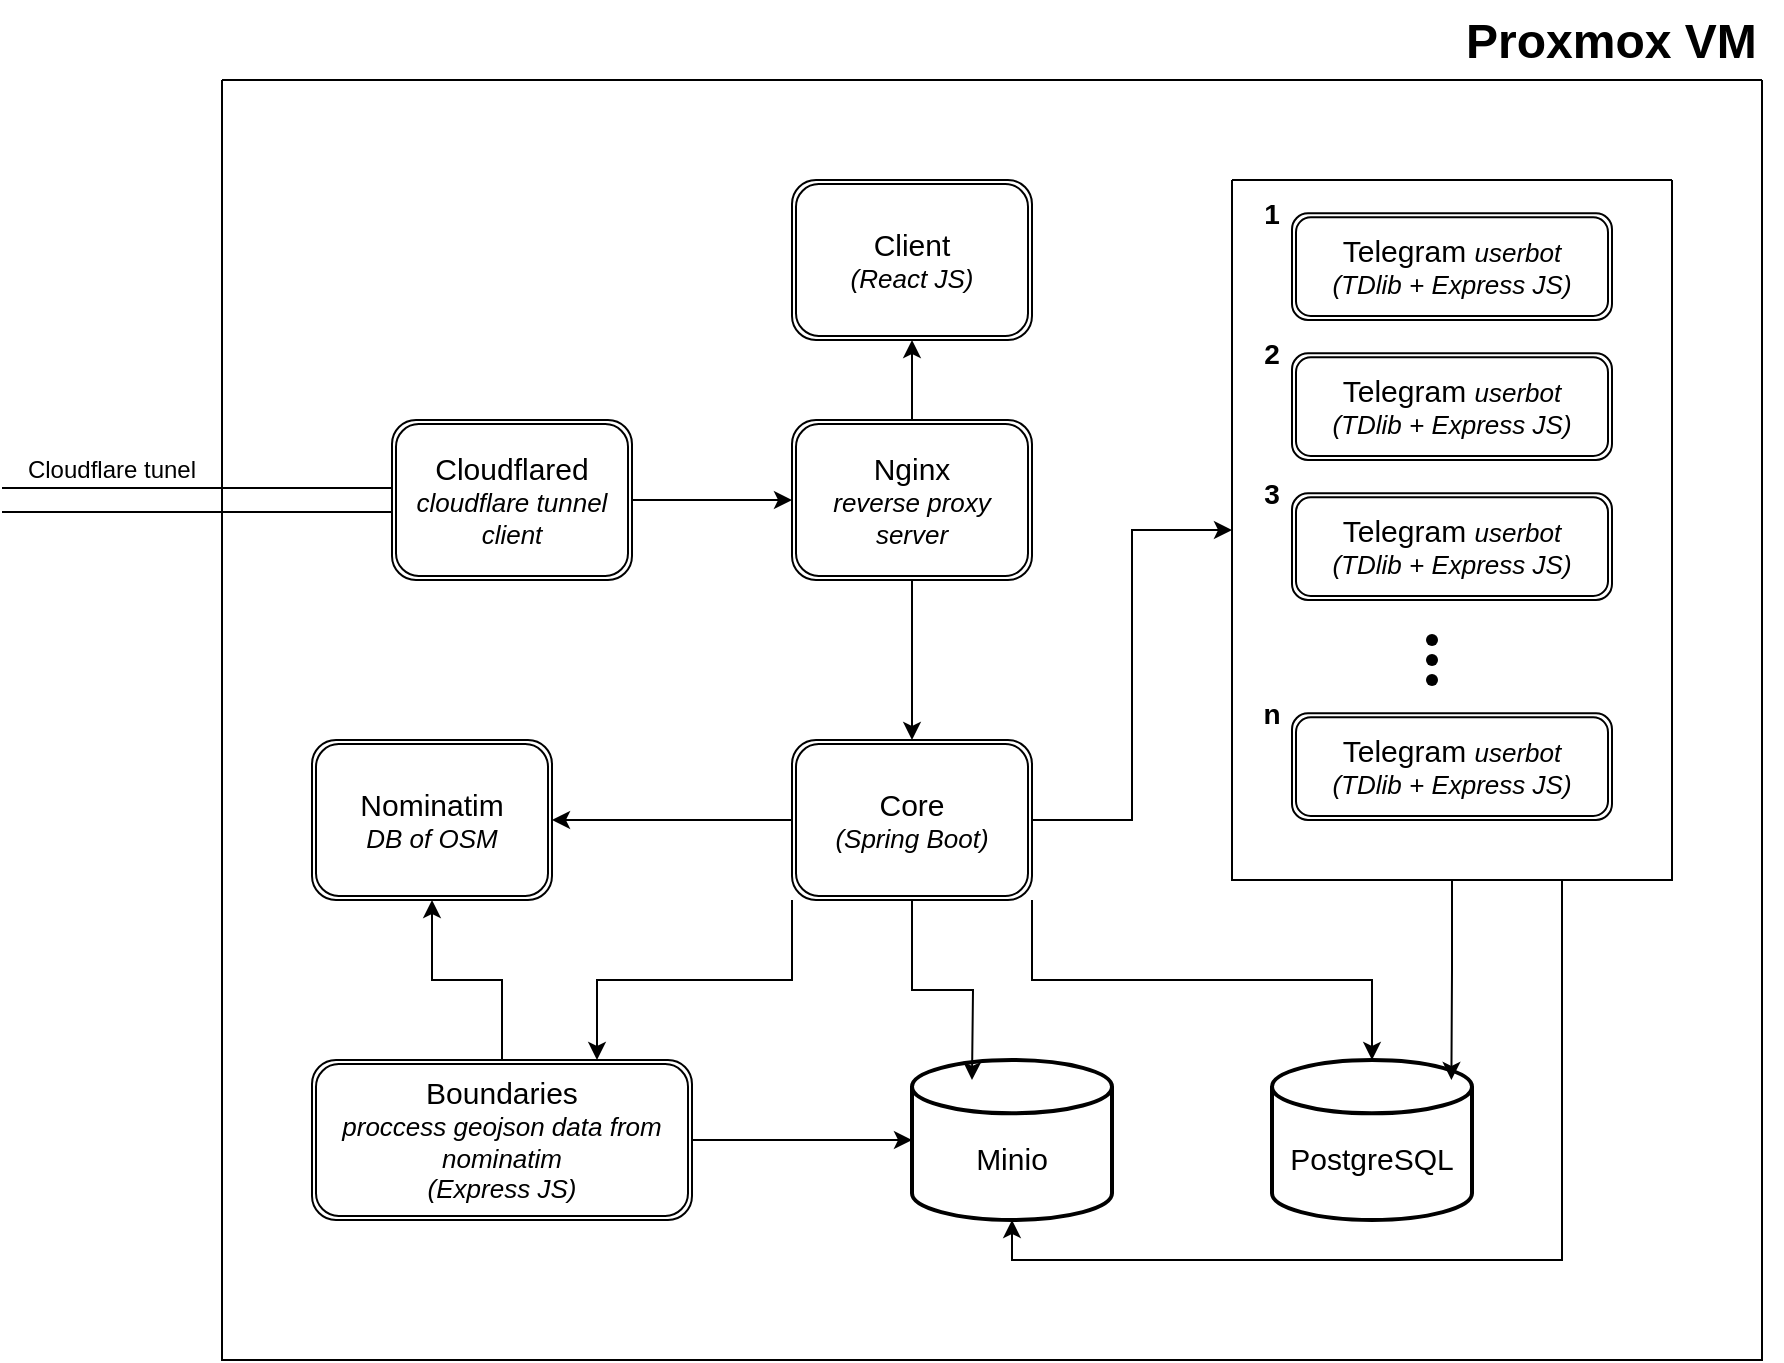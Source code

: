 <mxfile version="24.4.13" type="device">
  <diagram name="Page-1" id="FZ21t8oc-SoYZIe1B0un">
    <mxGraphModel dx="1400" dy="839" grid="1" gridSize="10" guides="1" tooltips="1" connect="1" arrows="1" fold="1" page="1" pageScale="1" pageWidth="850" pageHeight="1100" math="0" shadow="0">
      <root>
        <mxCell id="0" />
        <mxCell id="1" parent="0" />
        <mxCell id="Kb0XrY2L2IVBLLLoU3sh-47" value="" style="swimlane;startSize=0;" parent="1" vertex="1">
          <mxGeometry x="880" y="150" width="770" height="640" as="geometry">
            <mxRectangle x="880" y="150" width="50" height="40" as="alternateBounds" />
          </mxGeometry>
        </mxCell>
        <mxCell id="Kb0XrY2L2IVBLLLoU3sh-61" value="" style="edgeStyle=orthogonalEdgeStyle;rounded=0;orthogonalLoop=1;jettySize=auto;html=1;" parent="Kb0XrY2L2IVBLLLoU3sh-47" source="Kb0XrY2L2IVBLLLoU3sh-5" target="Kb0XrY2L2IVBLLLoU3sh-18" edge="1">
          <mxGeometry relative="1" as="geometry" />
        </mxCell>
        <mxCell id="Kb0XrY2L2IVBLLLoU3sh-5" value="&lt;font style=&quot;font-size: 15px;&quot;&gt;Cloudflared&lt;/font&gt;&lt;div&gt;&lt;font style=&quot;font-size: 13px;&quot;&gt;&lt;i&gt;cloudflare tunnel client&lt;/i&gt;&lt;/font&gt;&lt;/div&gt;" style="shape=ext;double=1;rounded=1;whiteSpace=wrap;html=1;" parent="Kb0XrY2L2IVBLLLoU3sh-47" vertex="1">
          <mxGeometry x="85" y="170" width="120" height="80" as="geometry" />
        </mxCell>
        <mxCell id="Kb0XrY2L2IVBLLLoU3sh-65" value="" style="edgeStyle=orthogonalEdgeStyle;rounded=0;orthogonalLoop=1;jettySize=auto;html=1;" parent="Kb0XrY2L2IVBLLLoU3sh-47" source="Kb0XrY2L2IVBLLLoU3sh-6" target="Kb0XrY2L2IVBLLLoU3sh-8" edge="1">
          <mxGeometry relative="1" as="geometry" />
        </mxCell>
        <mxCell id="Kb0XrY2L2IVBLLLoU3sh-67" value="" style="edgeStyle=orthogonalEdgeStyle;rounded=0;orthogonalLoop=1;jettySize=auto;html=1;" parent="Kb0XrY2L2IVBLLLoU3sh-47" source="Kb0XrY2L2IVBLLLoU3sh-6" target="Kb0XrY2L2IVBLLLoU3sh-17" edge="1">
          <mxGeometry relative="1" as="geometry" />
        </mxCell>
        <mxCell id="Kb0XrY2L2IVBLLLoU3sh-6" value="&lt;font style=&quot;font-size: 15px;&quot;&gt;Boundaries&lt;/font&gt;&lt;div&gt;&lt;i style=&quot;&quot;&gt;&lt;font style=&quot;font-size: 13px;&quot;&gt;proccess geojson data from nominatim&lt;/font&gt;&lt;/i&gt;&lt;/div&gt;&lt;div&gt;&lt;i style=&quot;&quot;&gt;&lt;font style=&quot;font-size: 13px;&quot;&gt;(Express JS)&lt;/font&gt;&lt;/i&gt;&lt;/div&gt;" style="shape=ext;double=1;rounded=1;whiteSpace=wrap;html=1;" parent="Kb0XrY2L2IVBLLLoU3sh-47" vertex="1">
          <mxGeometry x="45" y="490" width="190" height="80" as="geometry" />
        </mxCell>
        <mxCell id="Kb0XrY2L2IVBLLLoU3sh-8" value="&lt;font style=&quot;font-size: 15px;&quot;&gt;Nominatim&lt;/font&gt;&lt;div&gt;&lt;font style=&quot;font-size: 13px;&quot;&gt;&lt;i&gt;DB of OSM&lt;/i&gt;&lt;/font&gt;&lt;/div&gt;" style="shape=ext;double=1;rounded=1;whiteSpace=wrap;html=1;" parent="Kb0XrY2L2IVBLLLoU3sh-47" vertex="1">
          <mxGeometry x="45" y="330" width="120" height="80" as="geometry" />
        </mxCell>
        <mxCell id="Kb0XrY2L2IVBLLLoU3sh-9" value="&lt;font style=&quot;font-size: 15px;&quot;&gt;Client&lt;/font&gt;&lt;div&gt;&lt;font size=&quot;1&quot; style=&quot;&quot;&gt;&lt;i style=&quot;font-size: 13px;&quot;&gt;(React JS)&lt;/i&gt;&lt;/font&gt;&lt;/div&gt;" style="shape=ext;double=1;rounded=1;whiteSpace=wrap;html=1;" parent="Kb0XrY2L2IVBLLLoU3sh-47" vertex="1">
          <mxGeometry x="285" y="50" width="120" height="80" as="geometry" />
        </mxCell>
        <mxCell id="Kb0XrY2L2IVBLLLoU3sh-64" style="edgeStyle=orthogonalEdgeStyle;rounded=0;orthogonalLoop=1;jettySize=auto;html=1;exitX=0;exitY=0.5;exitDx=0;exitDy=0;entryX=1;entryY=0.5;entryDx=0;entryDy=0;" parent="Kb0XrY2L2IVBLLLoU3sh-47" source="Kb0XrY2L2IVBLLLoU3sh-10" target="Kb0XrY2L2IVBLLLoU3sh-8" edge="1">
          <mxGeometry relative="1" as="geometry" />
        </mxCell>
        <mxCell id="Kb0XrY2L2IVBLLLoU3sh-66" style="edgeStyle=orthogonalEdgeStyle;rounded=0;orthogonalLoop=1;jettySize=auto;html=1;exitX=0;exitY=1;exitDx=0;exitDy=0;entryX=0.75;entryY=0;entryDx=0;entryDy=0;" parent="Kb0XrY2L2IVBLLLoU3sh-47" source="Kb0XrY2L2IVBLLLoU3sh-10" target="Kb0XrY2L2IVBLLLoU3sh-6" edge="1">
          <mxGeometry relative="1" as="geometry" />
        </mxCell>
        <mxCell id="Kb0XrY2L2IVBLLLoU3sh-68" style="edgeStyle=orthogonalEdgeStyle;rounded=0;orthogonalLoop=1;jettySize=auto;html=1;exitX=1;exitY=1;exitDx=0;exitDy=0;entryX=0.5;entryY=0;entryDx=0;entryDy=0;entryPerimeter=0;" parent="Kb0XrY2L2IVBLLLoU3sh-47" source="Kb0XrY2L2IVBLLLoU3sh-10" target="Kb0XrY2L2IVBLLLoU3sh-16" edge="1">
          <mxGeometry relative="1" as="geometry">
            <mxPoint x="575" y="470" as="targetPoint" />
          </mxGeometry>
        </mxCell>
        <mxCell id="Kb0XrY2L2IVBLLLoU3sh-74" style="edgeStyle=orthogonalEdgeStyle;rounded=0;orthogonalLoop=1;jettySize=auto;html=1;exitX=1;exitY=0.5;exitDx=0;exitDy=0;entryX=0;entryY=0.5;entryDx=0;entryDy=0;" parent="Kb0XrY2L2IVBLLLoU3sh-47" source="Kb0XrY2L2IVBLLLoU3sh-10" target="Kb0XrY2L2IVBLLLoU3sh-45" edge="1">
          <mxGeometry relative="1" as="geometry" />
        </mxCell>
        <mxCell id="Kb0XrY2L2IVBLLLoU3sh-10" value="&lt;font style=&quot;font-size: 15px;&quot;&gt;Core&lt;/font&gt;&lt;div&gt;&lt;font style=&quot;font-size: 13px;&quot;&gt;&lt;i&gt;(Spring Boot)&lt;/i&gt;&lt;/font&gt;&lt;/div&gt;" style="shape=ext;double=1;rounded=1;whiteSpace=wrap;html=1;" parent="Kb0XrY2L2IVBLLLoU3sh-47" vertex="1">
          <mxGeometry x="285" y="330" width="120" height="80" as="geometry" />
        </mxCell>
        <mxCell id="Kb0XrY2L2IVBLLLoU3sh-16" value="&lt;div&gt;&lt;font style=&quot;font-size: 15px;&quot;&gt;&lt;br&gt;&lt;/font&gt;&lt;/div&gt;&lt;font style=&quot;font-size: 15px;&quot;&gt;PostgreSQL&lt;/font&gt;" style="strokeWidth=2;html=1;shape=mxgraph.flowchart.database;whiteSpace=wrap;" parent="Kb0XrY2L2IVBLLLoU3sh-47" vertex="1">
          <mxGeometry x="525" y="490" width="100" height="80" as="geometry" />
        </mxCell>
        <mxCell id="Kb0XrY2L2IVBLLLoU3sh-17" value="&lt;div&gt;&lt;font style=&quot;font-size: 15px;&quot;&gt;&lt;br&gt;&lt;/font&gt;&lt;/div&gt;&lt;font style=&quot;font-size: 15px;&quot;&gt;Minio&lt;/font&gt;" style="strokeWidth=2;html=1;shape=mxgraph.flowchart.database;whiteSpace=wrap;" parent="Kb0XrY2L2IVBLLLoU3sh-47" vertex="1">
          <mxGeometry x="345" y="490" width="100" height="80" as="geometry" />
        </mxCell>
        <mxCell id="Kb0XrY2L2IVBLLLoU3sh-62" value="" style="edgeStyle=orthogonalEdgeStyle;rounded=0;orthogonalLoop=1;jettySize=auto;html=1;" parent="Kb0XrY2L2IVBLLLoU3sh-47" source="Kb0XrY2L2IVBLLLoU3sh-18" target="Kb0XrY2L2IVBLLLoU3sh-9" edge="1">
          <mxGeometry relative="1" as="geometry" />
        </mxCell>
        <mxCell id="Kb0XrY2L2IVBLLLoU3sh-63" value="" style="edgeStyle=orthogonalEdgeStyle;rounded=0;orthogonalLoop=1;jettySize=auto;html=1;" parent="Kb0XrY2L2IVBLLLoU3sh-47" source="Kb0XrY2L2IVBLLLoU3sh-18" target="Kb0XrY2L2IVBLLLoU3sh-10" edge="1">
          <mxGeometry relative="1" as="geometry" />
        </mxCell>
        <mxCell id="Kb0XrY2L2IVBLLLoU3sh-18" value="&lt;font style=&quot;font-size: 15px;&quot;&gt;Nginx&lt;/font&gt;&lt;div&gt;&lt;span style=&quot;font-size: 13px;&quot;&gt;&lt;i&gt;reverse proxy server&lt;/i&gt;&lt;/span&gt;&lt;/div&gt;" style="shape=ext;double=1;rounded=1;whiteSpace=wrap;html=1;" parent="Kb0XrY2L2IVBLLLoU3sh-47" vertex="1">
          <mxGeometry x="285" y="170" width="120" height="80" as="geometry" />
        </mxCell>
        <mxCell id="Kb0XrY2L2IVBLLLoU3sh-45" value="" style="swimlane;startSize=0;" parent="Kb0XrY2L2IVBLLLoU3sh-47" vertex="1">
          <mxGeometry x="505" y="50" width="220" height="350" as="geometry">
            <mxRectangle x="900" y="10" width="50" height="40" as="alternateBounds" />
          </mxGeometry>
        </mxCell>
        <mxCell id="Kb0XrY2L2IVBLLLoU3sh-20" value="" style="group" parent="Kb0XrY2L2IVBLLLoU3sh-45" vertex="1" connectable="0">
          <mxGeometry x="10" y="10" width="180" height="60" as="geometry" />
        </mxCell>
        <mxCell id="Kb0XrY2L2IVBLLLoU3sh-11" value="&lt;font style=&quot;font-size: 15px;&quot;&gt;Telegram&amp;nbsp;&lt;/font&gt;&lt;i style=&quot;font-size: 13px; background-color: initial;&quot;&gt;userbot&lt;/i&gt;&lt;div style=&quot;font-size: 13px;&quot;&gt;&lt;font style=&quot;font-size: 13px;&quot;&gt;&lt;i&gt;(TDlib + Express JS)&lt;/i&gt;&lt;/font&gt;&lt;/div&gt;" style="shape=ext;double=1;rounded=1;whiteSpace=wrap;html=1;" parent="Kb0XrY2L2IVBLLLoU3sh-20" vertex="1">
          <mxGeometry x="20" y="6.667" width="160" height="53.333" as="geometry" />
        </mxCell>
        <mxCell id="Kb0XrY2L2IVBLLLoU3sh-19" value="&lt;font size=&quot;1&quot; style=&quot;&quot;&gt;&lt;b style=&quot;font-size: 14px;&quot;&gt;1&lt;/b&gt;&lt;/font&gt;" style="text;html=1;align=center;verticalAlign=middle;whiteSpace=wrap;rounded=0;" parent="Kb0XrY2L2IVBLLLoU3sh-20" vertex="1">
          <mxGeometry width="20" height="13.333" as="geometry" />
        </mxCell>
        <mxCell id="Kb0XrY2L2IVBLLLoU3sh-30" value="" style="group" parent="Kb0XrY2L2IVBLLLoU3sh-45" vertex="1" connectable="0">
          <mxGeometry x="10" y="80" width="180" height="60" as="geometry" />
        </mxCell>
        <mxCell id="Kb0XrY2L2IVBLLLoU3sh-31" value="&lt;font style=&quot;font-size: 15px;&quot;&gt;Telegram&amp;nbsp;&lt;/font&gt;&lt;i style=&quot;font-size: 13px; background-color: initial;&quot;&gt;userbot&lt;/i&gt;&lt;div style=&quot;font-size: 13px;&quot;&gt;&lt;font style=&quot;font-size: 13px;&quot;&gt;&lt;i&gt;(TDlib + Express JS)&lt;/i&gt;&lt;/font&gt;&lt;/div&gt;" style="shape=ext;double=1;rounded=1;whiteSpace=wrap;html=1;" parent="Kb0XrY2L2IVBLLLoU3sh-30" vertex="1">
          <mxGeometry x="20" y="6.667" width="160" height="53.333" as="geometry" />
        </mxCell>
        <mxCell id="Kb0XrY2L2IVBLLLoU3sh-32" value="&lt;font size=&quot;1&quot; style=&quot;&quot;&gt;&lt;b style=&quot;font-size: 14px;&quot;&gt;2&lt;/b&gt;&lt;/font&gt;" style="text;html=1;align=center;verticalAlign=middle;whiteSpace=wrap;rounded=0;" parent="Kb0XrY2L2IVBLLLoU3sh-30" vertex="1">
          <mxGeometry width="20" height="13.333" as="geometry" />
        </mxCell>
        <mxCell id="Kb0XrY2L2IVBLLLoU3sh-33" value="" style="group" parent="Kb0XrY2L2IVBLLLoU3sh-45" vertex="1" connectable="0">
          <mxGeometry x="10" y="150" width="180" height="60" as="geometry" />
        </mxCell>
        <mxCell id="Kb0XrY2L2IVBLLLoU3sh-34" value="&lt;font style=&quot;font-size: 15px;&quot;&gt;Telegram&amp;nbsp;&lt;/font&gt;&lt;i style=&quot;font-size: 13px; background-color: initial;&quot;&gt;userbot&lt;/i&gt;&lt;div style=&quot;font-size: 13px;&quot;&gt;&lt;font style=&quot;font-size: 13px;&quot;&gt;&lt;i&gt;(TDlib + Express JS)&lt;/i&gt;&lt;/font&gt;&lt;/div&gt;" style="shape=ext;double=1;rounded=1;whiteSpace=wrap;html=1;" parent="Kb0XrY2L2IVBLLLoU3sh-33" vertex="1">
          <mxGeometry x="20" y="6.667" width="160" height="53.333" as="geometry" />
        </mxCell>
        <mxCell id="Kb0XrY2L2IVBLLLoU3sh-35" value="&lt;font size=&quot;1&quot; style=&quot;&quot;&gt;&lt;b style=&quot;font-size: 14px;&quot;&gt;3&lt;/b&gt;&lt;/font&gt;" style="text;html=1;align=center;verticalAlign=middle;whiteSpace=wrap;rounded=0;" parent="Kb0XrY2L2IVBLLLoU3sh-33" vertex="1">
          <mxGeometry width="20" height="13.333" as="geometry" />
        </mxCell>
        <mxCell id="Kb0XrY2L2IVBLLLoU3sh-42" value="" style="group" parent="Kb0XrY2L2IVBLLLoU3sh-45" vertex="1" connectable="0">
          <mxGeometry x="90" y="220" width="20" height="40" as="geometry" />
        </mxCell>
        <mxCell id="Kb0XrY2L2IVBLLLoU3sh-39" value="" style="shape=waypoint;sketch=0;fillStyle=solid;size=6;pointerEvents=1;points=[];fillColor=none;resizable=0;rotatable=0;perimeter=centerPerimeter;snapToPoint=1;" parent="Kb0XrY2L2IVBLLLoU3sh-42" vertex="1">
          <mxGeometry width="20" height="20" as="geometry" />
        </mxCell>
        <mxCell id="Kb0XrY2L2IVBLLLoU3sh-40" value="" style="shape=waypoint;sketch=0;fillStyle=solid;size=6;pointerEvents=1;points=[];fillColor=none;resizable=0;rotatable=0;perimeter=centerPerimeter;snapToPoint=1;" parent="Kb0XrY2L2IVBLLLoU3sh-42" vertex="1">
          <mxGeometry y="10" width="20" height="20" as="geometry" />
        </mxCell>
        <mxCell id="Kb0XrY2L2IVBLLLoU3sh-41" value="" style="shape=waypoint;sketch=0;fillStyle=solid;size=6;pointerEvents=1;points=[];fillColor=none;resizable=0;rotatable=0;perimeter=centerPerimeter;snapToPoint=1;" parent="Kb0XrY2L2IVBLLLoU3sh-42" vertex="1">
          <mxGeometry y="20" width="20" height="20" as="geometry" />
        </mxCell>
        <mxCell id="Kb0XrY2L2IVBLLLoU3sh-36" value="" style="group" parent="Kb0XrY2L2IVBLLLoU3sh-45" vertex="1" connectable="0">
          <mxGeometry x="10" y="260" width="180" height="60" as="geometry" />
        </mxCell>
        <mxCell id="Kb0XrY2L2IVBLLLoU3sh-37" value="&lt;font style=&quot;font-size: 15px;&quot;&gt;Telegram&amp;nbsp;&lt;/font&gt;&lt;i style=&quot;font-size: 13px; background-color: initial;&quot;&gt;userbot&lt;/i&gt;&lt;div style=&quot;font-size: 13px;&quot;&gt;&lt;font style=&quot;font-size: 13px;&quot;&gt;&lt;i&gt;(TDlib + Express JS)&lt;/i&gt;&lt;/font&gt;&lt;/div&gt;" style="shape=ext;double=1;rounded=1;whiteSpace=wrap;html=1;" parent="Kb0XrY2L2IVBLLLoU3sh-36" vertex="1">
          <mxGeometry x="20" y="6.667" width="160" height="53.333" as="geometry" />
        </mxCell>
        <mxCell id="Kb0XrY2L2IVBLLLoU3sh-38" value="&lt;font size=&quot;1&quot; style=&quot;&quot;&gt;&lt;b style=&quot;font-size: 14px;&quot;&gt;n&lt;/b&gt;&lt;/font&gt;" style="text;html=1;align=center;verticalAlign=middle;whiteSpace=wrap;rounded=0;" parent="Kb0XrY2L2IVBLLLoU3sh-36" vertex="1">
          <mxGeometry width="20" height="13.333" as="geometry" />
        </mxCell>
        <mxCell id="Kb0XrY2L2IVBLLLoU3sh-70" style="edgeStyle=orthogonalEdgeStyle;rounded=0;orthogonalLoop=1;jettySize=auto;html=1;exitX=0.5;exitY=1;exitDx=0;exitDy=0;" parent="Kb0XrY2L2IVBLLLoU3sh-47" source="Kb0XrY2L2IVBLLLoU3sh-10" edge="1">
          <mxGeometry relative="1" as="geometry">
            <mxPoint x="375" y="500" as="targetPoint" />
          </mxGeometry>
        </mxCell>
        <mxCell id="Kb0XrY2L2IVBLLLoU3sh-71" style="edgeStyle=orthogonalEdgeStyle;rounded=0;orthogonalLoop=1;jettySize=auto;html=1;exitX=0.5;exitY=1;exitDx=0;exitDy=0;entryX=0.897;entryY=0.125;entryDx=0;entryDy=0;entryPerimeter=0;" parent="Kb0XrY2L2IVBLLLoU3sh-47" source="Kb0XrY2L2IVBLLLoU3sh-45" target="Kb0XrY2L2IVBLLLoU3sh-16" edge="1">
          <mxGeometry relative="1" as="geometry" />
        </mxCell>
        <mxCell id="Kb0XrY2L2IVBLLLoU3sh-72" style="edgeStyle=orthogonalEdgeStyle;rounded=0;orthogonalLoop=1;jettySize=auto;html=1;exitX=0.75;exitY=1;exitDx=0;exitDy=0;entryX=0.5;entryY=1;entryDx=0;entryDy=0;entryPerimeter=0;" parent="Kb0XrY2L2IVBLLLoU3sh-47" source="Kb0XrY2L2IVBLLLoU3sh-45" target="Kb0XrY2L2IVBLLLoU3sh-17" edge="1">
          <mxGeometry relative="1" as="geometry" />
        </mxCell>
        <mxCell id="Kb0XrY2L2IVBLLLoU3sh-75" value="&lt;h1 style=&quot;margin-top: 0px;&quot;&gt;Proxmox VM&lt;/h1&gt;" style="text;html=1;whiteSpace=wrap;overflow=hidden;rounded=0;" parent="1" vertex="1">
          <mxGeometry x="1500" y="110" width="160" height="40" as="geometry" />
        </mxCell>
        <mxCell id="Kb0XrY2L2IVBLLLoU3sh-76" value="" style="shape=link;html=1;rounded=0;exitX=0;exitY=0.5;exitDx=0;exitDy=0;width=12.069;" parent="1" source="Kb0XrY2L2IVBLLLoU3sh-5" edge="1">
          <mxGeometry width="100" relative="1" as="geometry">
            <mxPoint x="1140" y="540" as="sourcePoint" />
            <mxPoint x="770" y="360" as="targetPoint" />
          </mxGeometry>
        </mxCell>
        <mxCell id="Kb0XrY2L2IVBLLLoU3sh-77" value="Cloudflare tunel" style="text;html=1;align=center;verticalAlign=middle;whiteSpace=wrap;rounded=0;" parent="1" vertex="1">
          <mxGeometry x="770" y="330" width="110" height="30" as="geometry" />
        </mxCell>
      </root>
    </mxGraphModel>
  </diagram>
</mxfile>
